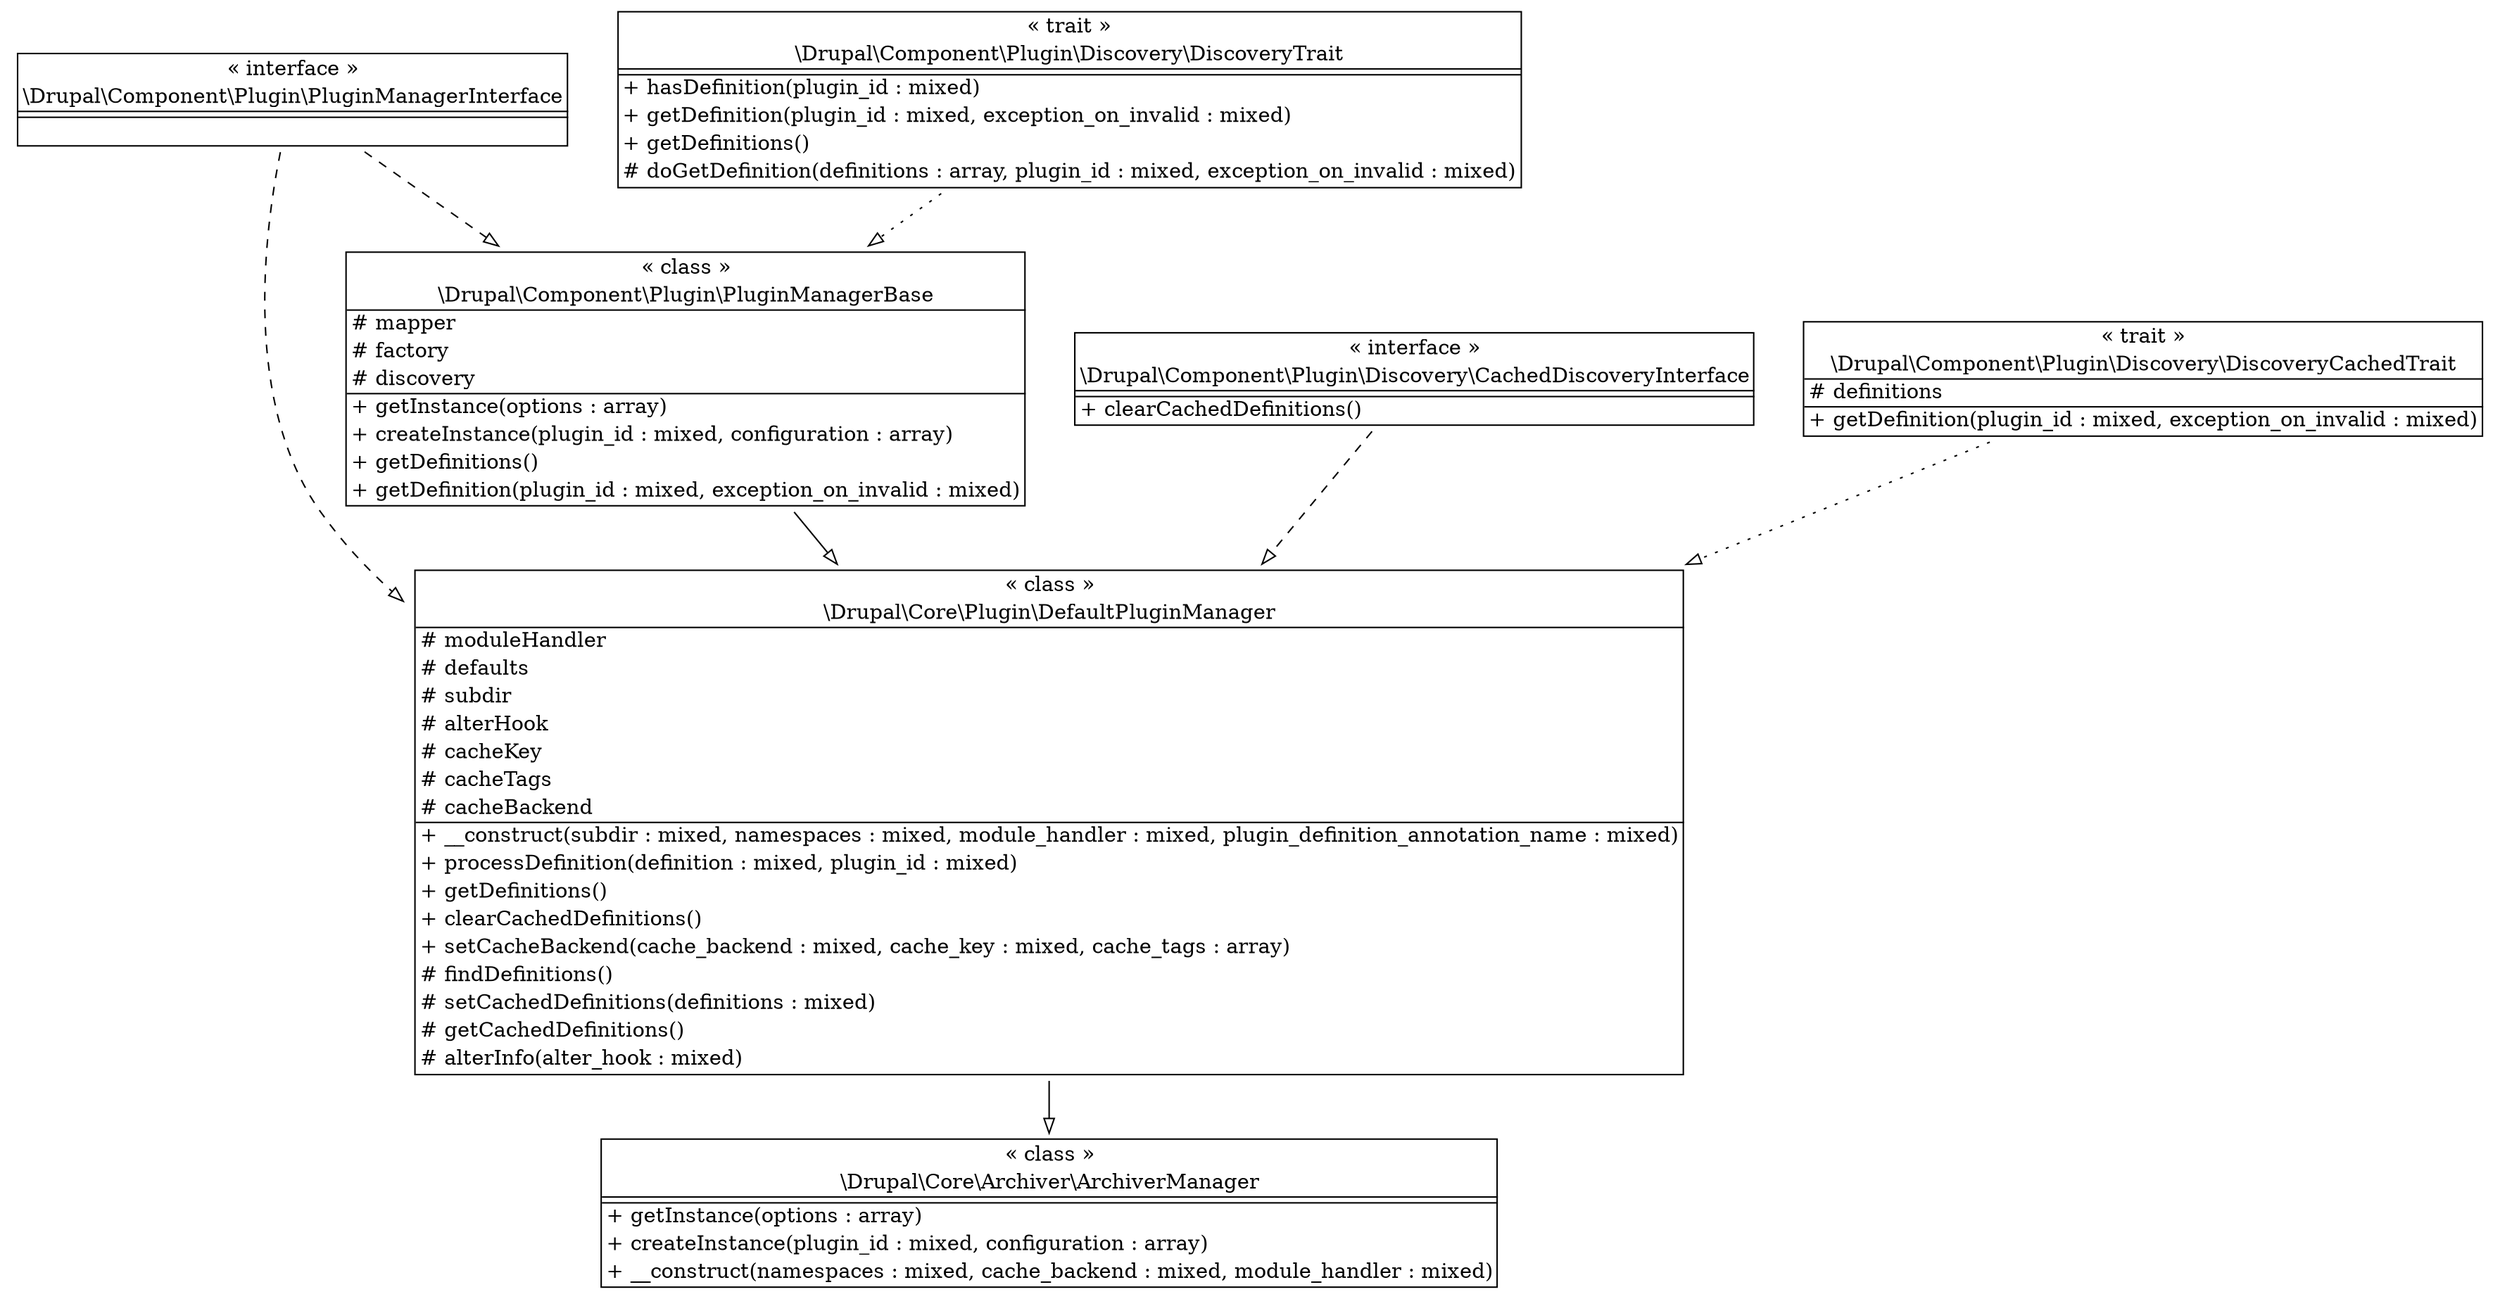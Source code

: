 digraph "Class Diagram" {
  node [shape=plaintext]
  "\\Drupal\\Core\\Archiver\\ArchiverManager" [
    label=<
<table border="1" cellpadding="2" cellspacing="0" cellborder="0">
<tr><td align="center">&laquo; class &raquo;</td></tr>
<tr><td align="center" title="class ArchiverManager">\\Drupal\\Core\\Archiver\\ArchiverManager</td></tr><hr />
<tr><td></td></tr>
<hr />
<tr><td align="left" title="public getInstance">+ getInstance(options : array)</td></tr>
<tr><td align="left" title="public createInstance">+ createInstance(plugin_id : mixed, configuration : array)</td></tr>
<tr><td align="left" title="public __construct">+ __construct(namespaces : mixed, cache_backend : mixed, module_handler : mixed)</td></tr>
</table>
  >
  ];
  "\\Drupal\\Core\\Plugin\\DefaultPluginManager" [
    label=<
<table border="1" cellpadding="2" cellspacing="0" cellborder="0">
<tr><td align="center">&laquo; class &raquo;</td></tr>
<tr><td align="center" title="class DefaultPluginManager">\\Drupal\\Core\\Plugin\\DefaultPluginManager</td></tr><hr />
<tr><td align="left" title="protected moduleHandler"># moduleHandler</td></tr>
<tr><td align="left" title="protected defaults"># defaults</td></tr>
<tr><td align="left" title="protected subdir"># subdir</td></tr>
<tr><td align="left" title="protected alterHook"># alterHook</td></tr>
<tr><td align="left" title="protected cacheKey"># cacheKey</td></tr>
<tr><td align="left" title="protected cacheTags"># cacheTags</td></tr>
<tr><td align="left" title="protected cacheBackend"># cacheBackend</td></tr>
<hr />
<tr><td align="left" title="public __construct">+ __construct(subdir : mixed, namespaces : mixed, module_handler : mixed, plugin_definition_annotation_name : mixed)</td></tr>
<tr><td align="left" title="public processDefinition">+ processDefinition(definition : mixed, plugin_id : mixed)</td></tr>
<tr><td align="left" title="public getDefinitions">+ getDefinitions()</td></tr>
<tr><td align="left" title="public clearCachedDefinitions">+ clearCachedDefinitions()</td></tr>
<tr><td align="left" title="public setCacheBackend">+ setCacheBackend(cache_backend : mixed, cache_key : mixed, cache_tags : array)</td></tr>
<tr><td align="left" title="protected findDefinitions"># findDefinitions()</td></tr>
<tr><td align="left" title="protected setCachedDefinitions"># setCachedDefinitions(definitions : mixed)</td></tr>
<tr><td align="left" title="protected getCachedDefinitions"># getCachedDefinitions()</td></tr>
<tr><td align="left" title="protected alterInfo"># alterInfo(alter_hook : mixed)</td></tr>
</table>
  >
  ];
  "\\Drupal\\Component\\Plugin\\PluginManagerInterface" [
    label=<
<table border="1" cellpadding="2" cellspacing="0" cellborder="0">
<tr><td align="center">&laquo; interface &raquo;</td></tr>
<tr><td align="center" title="interface PluginManagerInterface">\\Drupal\\Component\\Plugin\\PluginManagerInterface</td></tr><hr />
<tr><td></td></tr>
<hr />
<tr><td>&nbsp;</td></tr>
</table>
  >
  ];
  "\\Drupal\\Component\\Plugin\\Discovery\\CachedDiscoveryInterface" [
    label=<
<table border="1" cellpadding="2" cellspacing="0" cellborder="0">
<tr><td align="center">&laquo; interface &raquo;</td></tr>
<tr><td align="center" title="interface CachedDiscoveryInterface">\\Drupal\\Component\\Plugin\\Discovery\\CachedDiscoveryInterface</td></tr><hr />
<tr><td></td></tr>
<hr />
<tr><td align="left" title="public clearCachedDefinitions">+ clearCachedDefinitions()</td></tr>
</table>
  >
  ];
  "\\Drupal\\Component\\Plugin\\Discovery\\DiscoveryCachedTrait" [
    label=<
<table border="1" cellpadding="2" cellspacing="0" cellborder="0">
<tr><td align="center">&laquo; trait &raquo;</td></tr>
<tr><td align="center" title="trait DiscoveryCachedTrait">\\Drupal\\Component\\Plugin\\Discovery\\DiscoveryCachedTrait</td></tr><hr />
<tr><td align="left" title="protected definitions"># definitions</td></tr>
<hr />
<tr><td align="left" title="public getDefinition">+ getDefinition(plugin_id : mixed, exception_on_invalid : mixed)</td></tr>
</table>
  >
  ];
  "\\Drupal\\Component\\Plugin\\PluginManagerBase" [
    label=<
<table border="1" cellpadding="2" cellspacing="0" cellborder="0">
<tr><td align="center">&laquo; class &raquo;</td></tr>
<tr><td align="center" title="class PluginManagerBase">\\Drupal\\Component\\Plugin\\PluginManagerBase</td></tr><hr />
<tr><td align="left" title="protected mapper"># mapper</td></tr>
<tr><td align="left" title="protected factory"># factory</td></tr>
<tr><td align="left" title="protected discovery"># discovery</td></tr>
<hr />
<tr><td align="left" title="public getInstance">+ getInstance(options : array)</td></tr>
<tr><td align="left" title="public createInstance">+ createInstance(plugin_id : mixed, configuration : array)</td></tr>
<tr><td align="left" title="public getDefinitions">+ getDefinitions()</td></tr>
<tr><td align="left" title="public getDefinition">+ getDefinition(plugin_id : mixed, exception_on_invalid : mixed)</td></tr>
</table>
  >
  ];
  "\\Drupal\\Component\\Plugin\\Discovery\\DiscoveryTrait" [
    label=<
<table border="1" cellpadding="2" cellspacing="0" cellborder="0">
<tr><td align="center">&laquo; trait &raquo;</td></tr>
<tr><td align="center" title="trait DiscoveryTrait">\\Drupal\\Component\\Plugin\\Discovery\\DiscoveryTrait</td></tr><hr />
<tr><td></td></tr>
<hr />
<tr><td align="left" title="public hasDefinition">+ hasDefinition(plugin_id : mixed)</td></tr>
<tr><td align="left" title="public getDefinition">+ getDefinition(plugin_id : mixed, exception_on_invalid : mixed)</td></tr>
<tr><td align="left" title="public getDefinitions">+ getDefinitions()</td></tr>
<tr><td align="left" title="protected doGetDefinition"># doGetDefinition(definitions : array, plugin_id : mixed, exception_on_invalid : mixed)</td></tr>
</table>
  >
  ];
"\\Drupal\\Core\\Plugin\\DefaultPluginManager" -> "\\Drupal\\Core\\Archiver\\ArchiverManager" [arrowhead="empty"];

"\\Drupal\\Component\\Plugin\\PluginManagerInterface" -> "\\Drupal\\Core\\Plugin\\DefaultPluginManager" [arrowhead="empty" style="dashed"];

"\\Drupal\\Component\\Plugin\\Discovery\\CachedDiscoveryInterface" -> "\\Drupal\\Core\\Plugin\\DefaultPluginManager" [arrowhead="empty" style="dashed"];

"\\Drupal\\Component\\Plugin\\PluginManagerBase" -> "\\Drupal\\Core\\Plugin\\DefaultPluginManager" [arrowhead="empty"];

"\\Drupal\\Component\\Plugin\\Discovery\\DiscoveryCachedTrait" -> "\\Drupal\\Core\\Plugin\\DefaultPluginManager" [arrowhead="empty" style="dotted"];

"\\Drupal\\Component\\Plugin\\PluginManagerInterface" -> "\\Drupal\\Component\\Plugin\\PluginManagerBase" [arrowhead="empty" style="dashed"];

"\\Drupal\\Component\\Plugin\\Discovery\\DiscoveryTrait" -> "\\Drupal\\Component\\Plugin\\PluginManagerBase" [arrowhead="empty" style="dotted"];

}